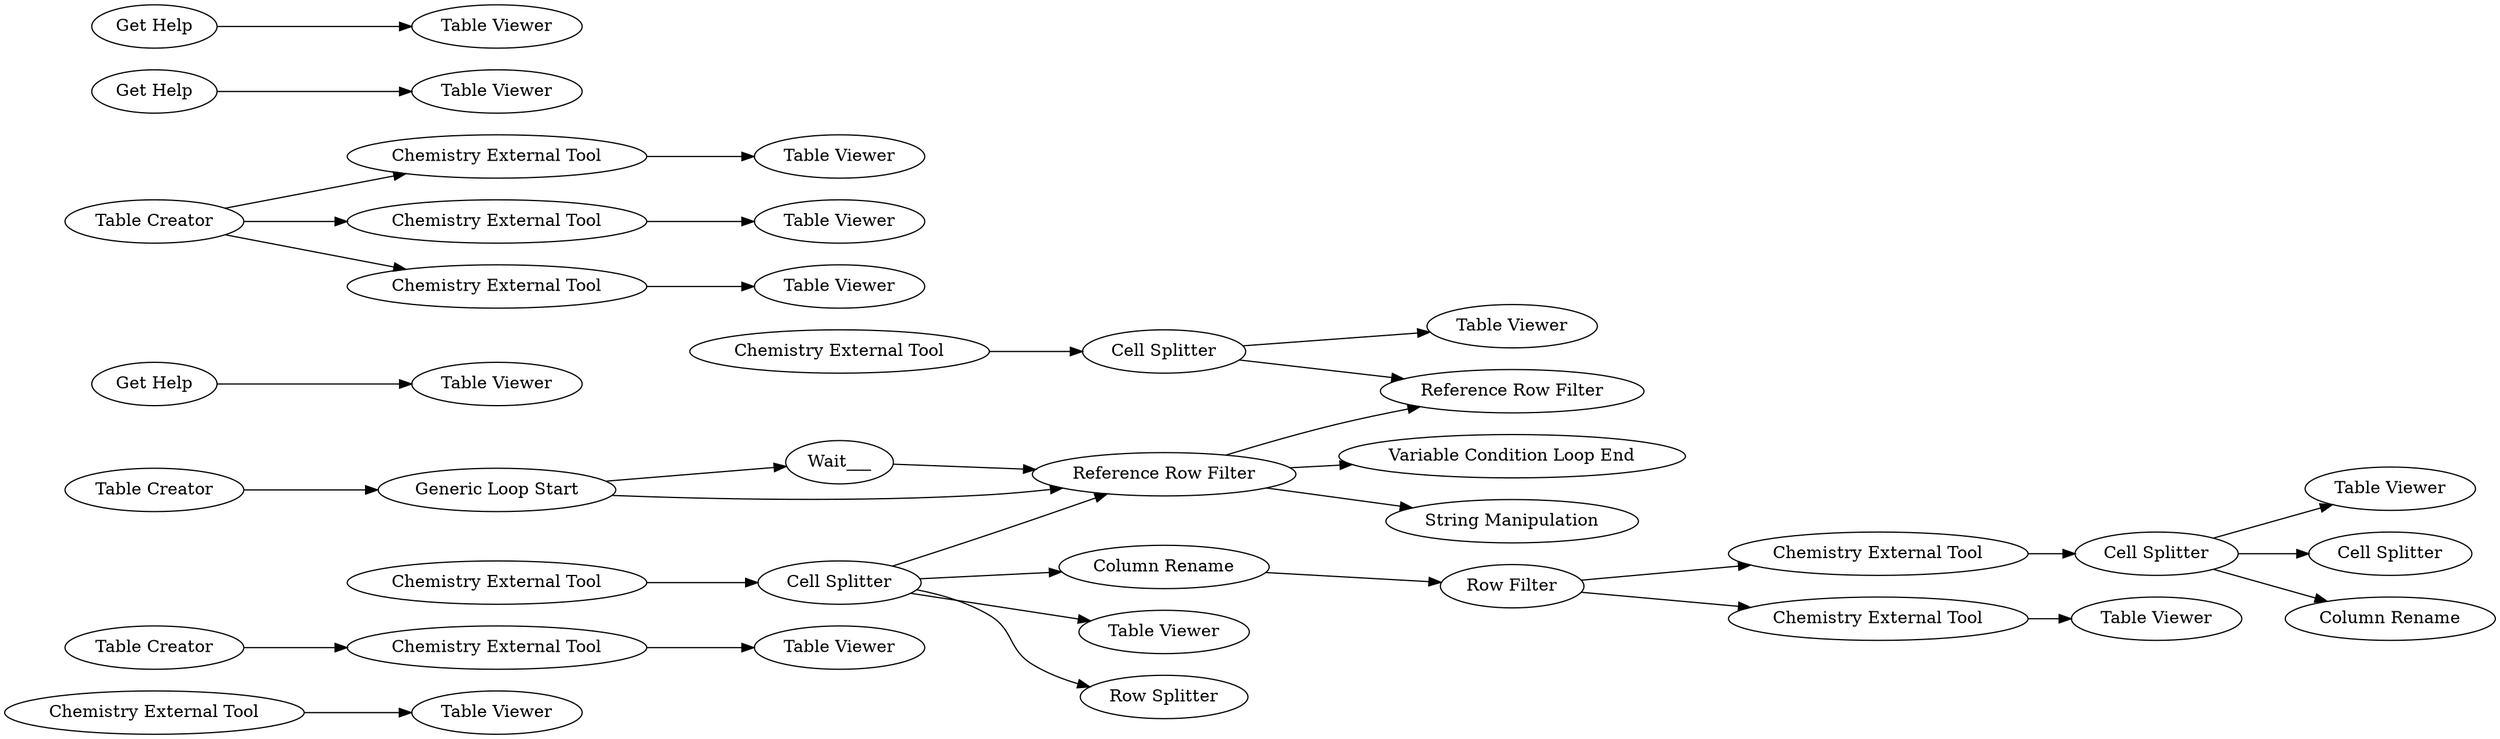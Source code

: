 digraph {
	56 -> 58
	51 -> 49
	62 -> 59
	46 -> 61
	34 -> 35
	68 -> 70
	70 -> 67
	38 -> 37
	59 -> 64
	54 -> 55
	50 -> 51
	46 -> 44
	43 -> 68
	43 -> 36
	28 -> 30
	59 -> 61
	53 -> 52
	38 -> 53
	63 -> 62
	70 -> 74
	43 -> 66
	72 -> 69
	63 -> 59
	72 -> 73
	47 -> 48
	45 -> 46
	59 -> 65
	33 -> 43
	60 -> 63
	37 -> 39
	72 -> 71
	43 -> 59
	74 -> 75
	38 -> 54
	67 -> 72
	55 [label="Table Viewer"]
	52 [label="Table Viewer"]
	58 [label="Table Viewer"]
	74 [label="Chemistry External Tool"]
	64 [label="Variable Condition Loop End"]
	49 [label="Table Viewer"]
	51 [label="Chemistry External Tool"]
	56 [label="Chemistry External Tool"]
	54 [label="Chemistry External Tool"]
	75 [label="Table Viewer"]
	59 [label="Reference Row Filter"]
	48 [label="Table Viewer"]
	50 [label="Table Creator"]
	53 [label="Chemistry External Tool"]
	68 [label="Column Rename"]
	28 [label="Get Help"]
	67 [label="Chemistry External Tool"]
	72 [label="Cell Splitter"]
	47 [label="Get Help"]
	61 [label="Reference Row Filter"]
	63 [label="Generic Loop Start"]
	37 [label="Chemistry External Tool"]
	38 [label="Table Creator"]
	60 [label="Table Creator"]
	73 [label="Cell Splitter"]
	43 [label="Cell Splitter"]
	35 [label="Table Viewer"]
	44 [label="Table Viewer"]
	34 [label="Get Help"]
	66 [label="Row Splitter"]
	62 [label=Wait___]
	70 [label="Row Filter"]
	65 [label="String Manipulation"]
	36 [label="Table Viewer"]
	71 [label="Column Rename"]
	46 [label="Cell Splitter"]
	69 [label="Table Viewer"]
	39 [label="Table Viewer"]
	33 [label="Chemistry External Tool"]
	30 [label="Table Viewer"]
	45 [label="Chemistry External Tool"]
	rankdir=LR
}
